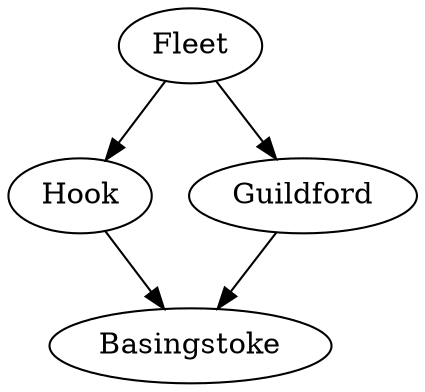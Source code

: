 strict digraph {
	Fleet
	Hook
	Basingstoke
	Guildford

	Fleet -> Hook [length=2]
	Fleet -> Guildford [length=3]
	Hook -> Basingstoke [length=1]
	Guildford -> Basingstoke [length=1]
}

